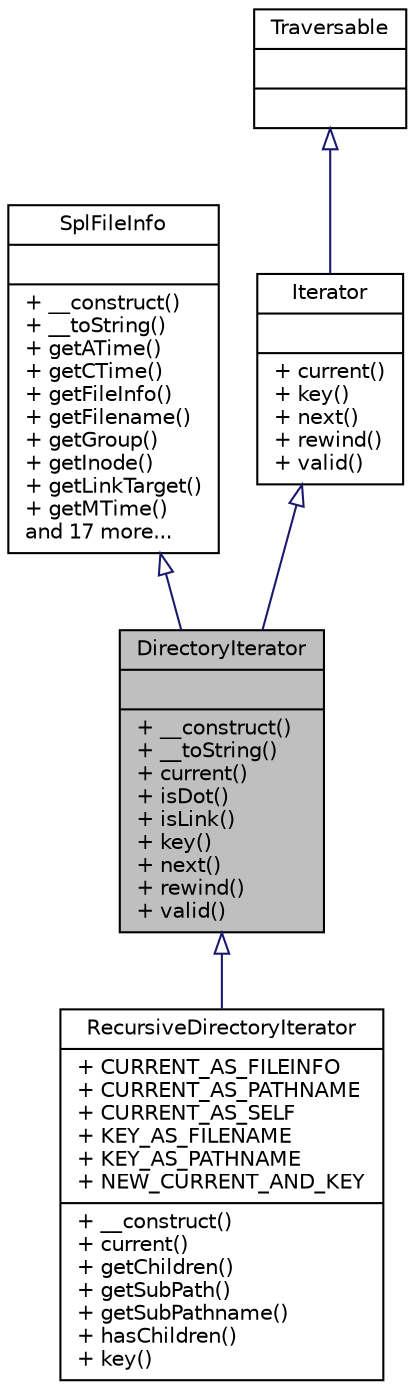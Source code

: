 digraph "DirectoryIterator"
{
  edge [fontname="Helvetica",fontsize="10",labelfontname="Helvetica",labelfontsize="10"];
  node [fontname="Helvetica",fontsize="10",shape=record];
  Node1 [label="{DirectoryIterator\n||+ __construct()\l+ __toString()\l+ current()\l+ isDot()\l+ isLink()\l+ key()\l+ next()\l+ rewind()\l+ valid()\l}",height=0.2,width=0.4,color="black", fillcolor="grey75", style="filled" fontcolor="black"];
  Node2 -> Node1 [dir="back",color="midnightblue",fontsize="10",style="solid",arrowtail="onormal",fontname="Helvetica"];
  Node2 [label="{SplFileInfo\n||+ __construct()\l+ __toString()\l+ getATime()\l+ getCTime()\l+ getFileInfo()\l+ getFilename()\l+ getGroup()\l+ getInode()\l+ getLinkTarget()\l+ getMTime()\land 17 more...\l}",height=0.2,width=0.4,color="black", fillcolor="white", style="filled",URL="$classSplFileInfo.html",tooltip="File info class. "];
  Node3 -> Node1 [dir="back",color="midnightblue",fontsize="10",style="solid",arrowtail="onormal",fontname="Helvetica"];
  Node3 [label="{Iterator\n||+ current()\l+ key()\l+ next()\l+ rewind()\l+ valid()\l}",height=0.2,width=0.4,color="black", fillcolor="white", style="filled",URL="$interfaceIterator.html",tooltip="Basic iterator. "];
  Node4 -> Node3 [dir="back",color="midnightblue",fontsize="10",style="solid",arrowtail="onormal",fontname="Helvetica"];
  Node4 [label="{Traversable\n||}",height=0.2,width=0.4,color="black", fillcolor="white", style="filled",URL="$interfaceTraversable.html",tooltip="Interface to detect a class is traversable using foreach. "];
  Node1 -> Node5 [dir="back",color="midnightblue",fontsize="10",style="solid",arrowtail="onormal",fontname="Helvetica"];
  Node5 [label="{RecursiveDirectoryIterator\n|+ CURRENT_AS_FILEINFO\l+ CURRENT_AS_PATHNAME\l+ CURRENT_AS_SELF\l+ KEY_AS_FILENAME\l+ KEY_AS_PATHNAME\l+ NEW_CURRENT_AND_KEY\l|+ __construct()\l+ current()\l+ getChildren()\l+ getSubPath()\l+ getSubPathname()\l+ hasChildren()\l+ key()\l}",height=0.2,width=0.4,color="black", fillcolor="white", style="filled",URL="$classRecursiveDirectoryIterator.html",tooltip="recursive directory iterator "];
}
